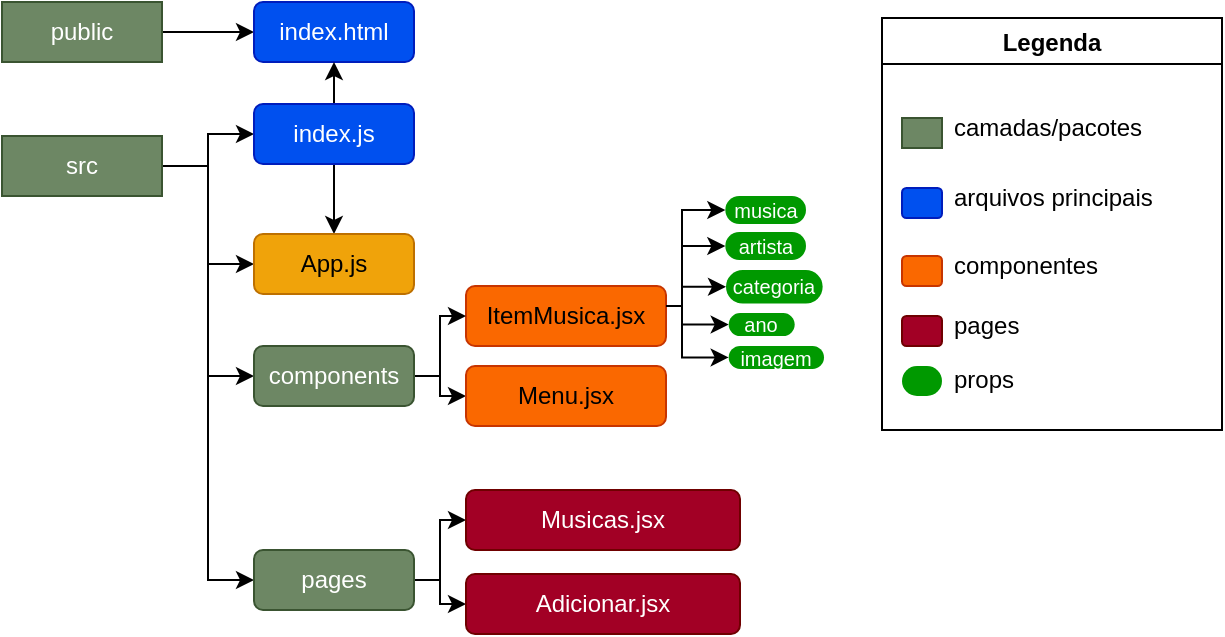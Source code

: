 <mxfile>
    <diagram id="8Cc0NwZecqlzv5SXY3Pg" name="Page-1">
        <mxGraphModel dx="1029" dy="459" grid="0" gridSize="10" guides="1" tooltips="1" connect="1" arrows="1" fold="1" page="1" pageScale="1" pageWidth="850" pageHeight="1100" math="0" shadow="0">
            <root>
                <mxCell id="0"/>
                <mxCell id="1" parent="0"/>
                <mxCell id="21" style="edgeStyle=orthogonalEdgeStyle;rounded=0;orthogonalLoop=1;jettySize=auto;html=1;" parent="1" source="2" target="4" edge="1">
                    <mxGeometry relative="1" as="geometry"/>
                </mxCell>
                <mxCell id="2" value="public" style="whiteSpace=wrap;html=1;fillColor=#6d8764;strokeColor=#3A5431;fontColor=#ffffff;" parent="1" vertex="1">
                    <mxGeometry x="20" y="132" width="80" height="30" as="geometry"/>
                </mxCell>
                <mxCell id="22" style="edgeStyle=orthogonalEdgeStyle;rounded=0;orthogonalLoop=1;jettySize=auto;html=1;" parent="1" source="3" target="5" edge="1">
                    <mxGeometry relative="1" as="geometry"/>
                </mxCell>
                <mxCell id="23" style="edgeStyle=orthogonalEdgeStyle;rounded=0;orthogonalLoop=1;jettySize=auto;html=1;entryX=0;entryY=0.5;entryDx=0;entryDy=0;" parent="1" source="3" target="6" edge="1">
                    <mxGeometry relative="1" as="geometry"/>
                </mxCell>
                <mxCell id="146" style="edgeStyle=none;rounded=0;html=1;entryX=0;entryY=0.5;entryDx=0;entryDy=0;" parent="1" source="3" target="115" edge="1">
                    <mxGeometry relative="1" as="geometry">
                        <Array as="points">
                            <mxPoint x="123" y="214"/>
                            <mxPoint x="123" y="260"/>
                            <mxPoint x="123" y="319"/>
                        </Array>
                    </mxGeometry>
                </mxCell>
                <mxCell id="147" style="edgeStyle=none;rounded=0;html=1;entryX=0;entryY=0.5;entryDx=0;entryDy=0;" parent="1" source="3" target="116" edge="1">
                    <mxGeometry relative="1" as="geometry">
                        <Array as="points">
                            <mxPoint x="123" y="214"/>
                            <mxPoint x="123" y="421"/>
                        </Array>
                    </mxGeometry>
                </mxCell>
                <mxCell id="3" value="src" style="whiteSpace=wrap;html=1;fillColor=#6d8764;strokeColor=#3A5431;fontColor=#ffffff;" parent="1" vertex="1">
                    <mxGeometry x="20" y="199" width="80" height="30" as="geometry"/>
                </mxCell>
                <mxCell id="4" value="index.html" style="rounded=1;whiteSpace=wrap;html=1;fillColor=#0050ef;strokeColor=#001DBC;fontColor=#ffffff;" parent="1" vertex="1">
                    <mxGeometry x="146" y="132" width="80" height="30" as="geometry"/>
                </mxCell>
                <mxCell id="24" style="edgeStyle=orthogonalEdgeStyle;rounded=0;orthogonalLoop=1;jettySize=auto;html=1;entryX=0.5;entryY=1;entryDx=0;entryDy=0;" parent="1" source="5" target="4" edge="1">
                    <mxGeometry relative="1" as="geometry"/>
                </mxCell>
                <mxCell id="25" style="edgeStyle=orthogonalEdgeStyle;rounded=0;orthogonalLoop=1;jettySize=auto;html=1;" parent="1" source="5" target="6" edge="1">
                    <mxGeometry relative="1" as="geometry"/>
                </mxCell>
                <mxCell id="5" value="index.js" style="rounded=1;whiteSpace=wrap;html=1;fillColor=#0050ef;strokeColor=#001DBC;fontColor=#ffffff;" parent="1" vertex="1">
                    <mxGeometry x="146" y="183" width="80" height="30" as="geometry"/>
                </mxCell>
                <mxCell id="6" value="App.js" style="rounded=1;whiteSpace=wrap;html=1;fillColor=#f0a30a;strokeColor=#BD7000;fontColor=#000000;" parent="1" vertex="1">
                    <mxGeometry x="146" y="248" width="80" height="30" as="geometry"/>
                </mxCell>
                <mxCell id="11" value="Legenda" style="swimlane;" parent="1" vertex="1">
                    <mxGeometry x="460" y="140" width="170" height="206" as="geometry">
                        <mxRectangle x="490" y="55" width="130" height="23" as="alternateBounds"/>
                    </mxGeometry>
                </mxCell>
                <mxCell id="12" value="" style="whiteSpace=wrap;html=1;fillColor=#6d8764;strokeColor=#3A5431;fontColor=#ffffff;" parent="11" vertex="1">
                    <mxGeometry x="10" y="50" width="20" height="15" as="geometry"/>
                </mxCell>
                <mxCell id="13" value="" style="rounded=1;whiteSpace=wrap;html=1;fillColor=#0050ef;strokeColor=#001DBC;fontColor=#ffffff;" parent="11" vertex="1">
                    <mxGeometry x="10" y="85" width="20" height="15" as="geometry"/>
                </mxCell>
                <mxCell id="15" value="camadas/pacotes" style="text;html=1;align=left;verticalAlign=middle;resizable=0;points=[];autosize=1;strokeColor=none;" parent="11" vertex="1">
                    <mxGeometry x="34" y="45" width="110" height="20" as="geometry"/>
                </mxCell>
                <mxCell id="16" value="arquivos principais" style="text;html=1;align=left;verticalAlign=middle;resizable=0;points=[];autosize=1;strokeColor=none;" parent="11" vertex="1">
                    <mxGeometry x="34" y="80" width="110" height="20" as="geometry"/>
                </mxCell>
                <mxCell id="18" value="componentes" style="text;html=1;align=left;verticalAlign=middle;resizable=0;points=[];autosize=1;strokeColor=none;" parent="11" vertex="1">
                    <mxGeometry x="34" y="114" width="90" height="20" as="geometry"/>
                </mxCell>
                <mxCell id="17" value="" style="rounded=1;whiteSpace=wrap;html=1;fillColor=#fa6800;strokeColor=#C73500;fontColor=#000000;" parent="11" vertex="1">
                    <mxGeometry x="10" y="119" width="20" height="15" as="geometry"/>
                </mxCell>
                <mxCell id="26" value="pages" style="text;html=1;align=left;verticalAlign=middle;resizable=0;points=[];autosize=1;strokeColor=none;" parent="11" vertex="1">
                    <mxGeometry x="34" y="145" width="43" height="18" as="geometry"/>
                </mxCell>
                <mxCell id="27" value="" style="rounded=1;whiteSpace=wrap;html=1;fillColor=#a20025;strokeColor=#6F0000;fontColor=#ffffff;" parent="11" vertex="1">
                    <mxGeometry x="10" y="149" width="20" height="15" as="geometry"/>
                </mxCell>
                <mxCell id="86" value="" style="rounded=1;whiteSpace=wrap;html=1;fillColor=#009900;strokeColor=none;fontColor=#ffffff;arcSize=50;" parent="11" vertex="1">
                    <mxGeometry x="10" y="174" width="20" height="15" as="geometry"/>
                </mxCell>
                <mxCell id="87" value="props" style="text;html=1;align=left;verticalAlign=middle;resizable=0;points=[];autosize=1;strokeColor=none;" parent="11" vertex="1">
                    <mxGeometry x="34" y="172" width="40" height="17" as="geometry"/>
                </mxCell>
                <mxCell id="114" value="ItemMusica.jsx" style="rounded=1;whiteSpace=wrap;html=1;fillColor=#fa6800;strokeColor=#C73500;fontColor=#000000;" parent="1" vertex="1">
                    <mxGeometry x="252" y="274" width="100" height="30" as="geometry"/>
                </mxCell>
                <mxCell id="139" style="edgeStyle=none;rounded=0;html=1;entryX=0;entryY=0.5;entryDx=0;entryDy=0;" parent="1" source="115" target="114" edge="1">
                    <mxGeometry relative="1" as="geometry">
                        <Array as="points">
                            <mxPoint x="239" y="319"/>
                            <mxPoint x="239" y="289"/>
                        </Array>
                    </mxGeometry>
                </mxCell>
                <mxCell id="140" style="edgeStyle=none;rounded=0;html=1;entryX=0;entryY=0.5;entryDx=0;entryDy=0;" parent="1" source="115" target="118" edge="1">
                    <mxGeometry relative="1" as="geometry">
                        <Array as="points">
                            <mxPoint x="239" y="319"/>
                            <mxPoint x="239" y="329"/>
                        </Array>
                    </mxGeometry>
                </mxCell>
                <mxCell id="115" value="components" style="rounded=1;whiteSpace=wrap;html=1;fillColor=#6d8764;strokeColor=#3A5431;fontColor=#ffffff;" parent="1" vertex="1">
                    <mxGeometry x="146" y="304" width="80" height="30" as="geometry"/>
                </mxCell>
                <mxCell id="145" style="edgeStyle=none;rounded=0;html=1;entryX=0;entryY=0.5;entryDx=0;entryDy=0;" parent="1" source="116" target="144" edge="1">
                    <mxGeometry relative="1" as="geometry">
                        <Array as="points">
                            <mxPoint x="239" y="421"/>
                            <mxPoint x="239" y="391"/>
                        </Array>
                    </mxGeometry>
                </mxCell>
                <mxCell id="151" style="edgeStyle=none;rounded=0;html=1;entryX=0;entryY=0.5;entryDx=0;entryDy=0;" edge="1" parent="1" source="116" target="148">
                    <mxGeometry relative="1" as="geometry">
                        <Array as="points">
                            <mxPoint x="239" y="421"/>
                            <mxPoint x="239" y="433"/>
                        </Array>
                    </mxGeometry>
                </mxCell>
                <mxCell id="116" value="pages" style="rounded=1;whiteSpace=wrap;html=1;fillColor=#6d8764;strokeColor=#3A5431;fontColor=#ffffff;" parent="1" vertex="1">
                    <mxGeometry x="146" y="406" width="80" height="30" as="geometry"/>
                </mxCell>
                <mxCell id="118" value="Menu.jsx" style="rounded=1;whiteSpace=wrap;html=1;fillColor=#fa6800;strokeColor=#C73500;fontColor=#000000;" parent="1" vertex="1">
                    <mxGeometry x="252" y="314" width="100" height="30" as="geometry"/>
                </mxCell>
                <mxCell id="120" style="edgeStyle=orthogonalEdgeStyle;rounded=0;orthogonalLoop=1;jettySize=auto;html=1;entryX=0;entryY=0.5;entryDx=0;entryDy=0;" parent="1" target="129" edge="1">
                    <mxGeometry relative="1" as="geometry">
                        <Array as="points">
                            <mxPoint x="360" y="284"/>
                            <mxPoint x="360" y="310"/>
                        </Array>
                        <mxPoint x="352" y="284" as="sourcePoint"/>
                    </mxGeometry>
                </mxCell>
                <mxCell id="121" style="edgeStyle=orthogonalEdgeStyle;rounded=0;orthogonalLoop=1;jettySize=auto;html=1;entryX=0;entryY=0.5;entryDx=0;entryDy=0;" parent="1" target="128" edge="1">
                    <mxGeometry relative="1" as="geometry">
                        <Array as="points">
                            <mxPoint x="360" y="284"/>
                            <mxPoint x="360" y="293"/>
                        </Array>
                        <mxPoint x="352" y="284" as="sourcePoint"/>
                    </mxGeometry>
                </mxCell>
                <mxCell id="122" style="edgeStyle=orthogonalEdgeStyle;rounded=0;orthogonalLoop=1;jettySize=auto;html=1;entryX=0;entryY=0.5;entryDx=0;entryDy=0;" parent="1" target="127" edge="1">
                    <mxGeometry relative="1" as="geometry">
                        <Array as="points">
                            <mxPoint x="360" y="284"/>
                            <mxPoint x="360" y="275"/>
                        </Array>
                        <mxPoint x="352" y="284" as="sourcePoint"/>
                    </mxGeometry>
                </mxCell>
                <mxCell id="123" style="edgeStyle=orthogonalEdgeStyle;rounded=0;orthogonalLoop=1;jettySize=auto;html=1;entryX=0;entryY=0.5;entryDx=0;entryDy=0;" parent="1" target="126" edge="1">
                    <mxGeometry relative="1" as="geometry">
                        <Array as="points">
                            <mxPoint x="360" y="284"/>
                            <mxPoint x="360" y="254"/>
                        </Array>
                        <mxPoint x="352" y="284" as="sourcePoint"/>
                    </mxGeometry>
                </mxCell>
                <mxCell id="124" style="edgeStyle=orthogonalEdgeStyle;rounded=0;orthogonalLoop=1;jettySize=auto;html=1;entryX=0;entryY=0.5;entryDx=0;entryDy=0;" parent="1" target="125" edge="1">
                    <mxGeometry relative="1" as="geometry">
                        <Array as="points">
                            <mxPoint x="360" y="284"/>
                            <mxPoint x="360" y="236"/>
                        </Array>
                        <mxPoint x="352" y="284" as="sourcePoint"/>
                    </mxGeometry>
                </mxCell>
                <mxCell id="125" value="&lt;font style=&quot;font-size: 10px&quot;&gt;musica&lt;/font&gt;" style="rounded=1;whiteSpace=wrap;html=1;fillColor=#009900;strokeColor=none;fontColor=#FFF;arcSize=50;align=center;" parent="1" vertex="1">
                    <mxGeometry x="381.67" y="229" width="40.33" height="14" as="geometry"/>
                </mxCell>
                <mxCell id="126" value="&lt;span style=&quot;font-size: 10px&quot;&gt;artista&lt;/span&gt;" style="rounded=1;whiteSpace=wrap;html=1;fillColor=#009900;strokeColor=none;fontColor=#FFF;arcSize=50;align=center;" parent="1" vertex="1">
                    <mxGeometry x="381.67" y="247" width="40.33" height="14" as="geometry"/>
                </mxCell>
                <mxCell id="127" value="&lt;span style=&quot;font-size: 10px&quot;&gt;categoria&lt;/span&gt;" style="rounded=1;whiteSpace=wrap;html=1;fillColor=#009900;strokeColor=none;fontColor=#FFF;arcSize=50;align=center;" parent="1" vertex="1">
                    <mxGeometry x="382" y="266" width="48.33" height="16.78" as="geometry"/>
                </mxCell>
                <mxCell id="128" value="&lt;span style=&quot;font-size: 10px&quot;&gt;ano&lt;/span&gt;" style="rounded=1;whiteSpace=wrap;html=1;fillColor=#009900;strokeColor=none;fontColor=#FFF;arcSize=50;align=center;" parent="1" vertex="1">
                    <mxGeometry x="383.34" y="287.55" width="33" height="11.45" as="geometry"/>
                </mxCell>
                <mxCell id="129" value="&lt;span style=&quot;font-size: 10px&quot;&gt;imagem&lt;/span&gt;" style="rounded=1;whiteSpace=wrap;html=1;fillColor=#009900;strokeColor=none;fontColor=#FFF;arcSize=50;align=center;" parent="1" vertex="1">
                    <mxGeometry x="383.34" y="304" width="47.66" height="11.45" as="geometry"/>
                </mxCell>
                <mxCell id="144" value="Musicas.jsx" style="rounded=1;whiteSpace=wrap;html=1;fontColor=#ffffff;strokeColor=#6F0000;fillColor=#a20025;" parent="1" vertex="1">
                    <mxGeometry x="252" y="376" width="137" height="30" as="geometry"/>
                </mxCell>
                <mxCell id="148" value="Adicionar.jsx" style="rounded=1;whiteSpace=wrap;html=1;fontColor=#ffffff;strokeColor=#6F0000;fillColor=#a20025;" vertex="1" parent="1">
                    <mxGeometry x="252" y="418" width="137" height="30" as="geometry"/>
                </mxCell>
            </root>
        </mxGraphModel>
    </diagram>
</mxfile>